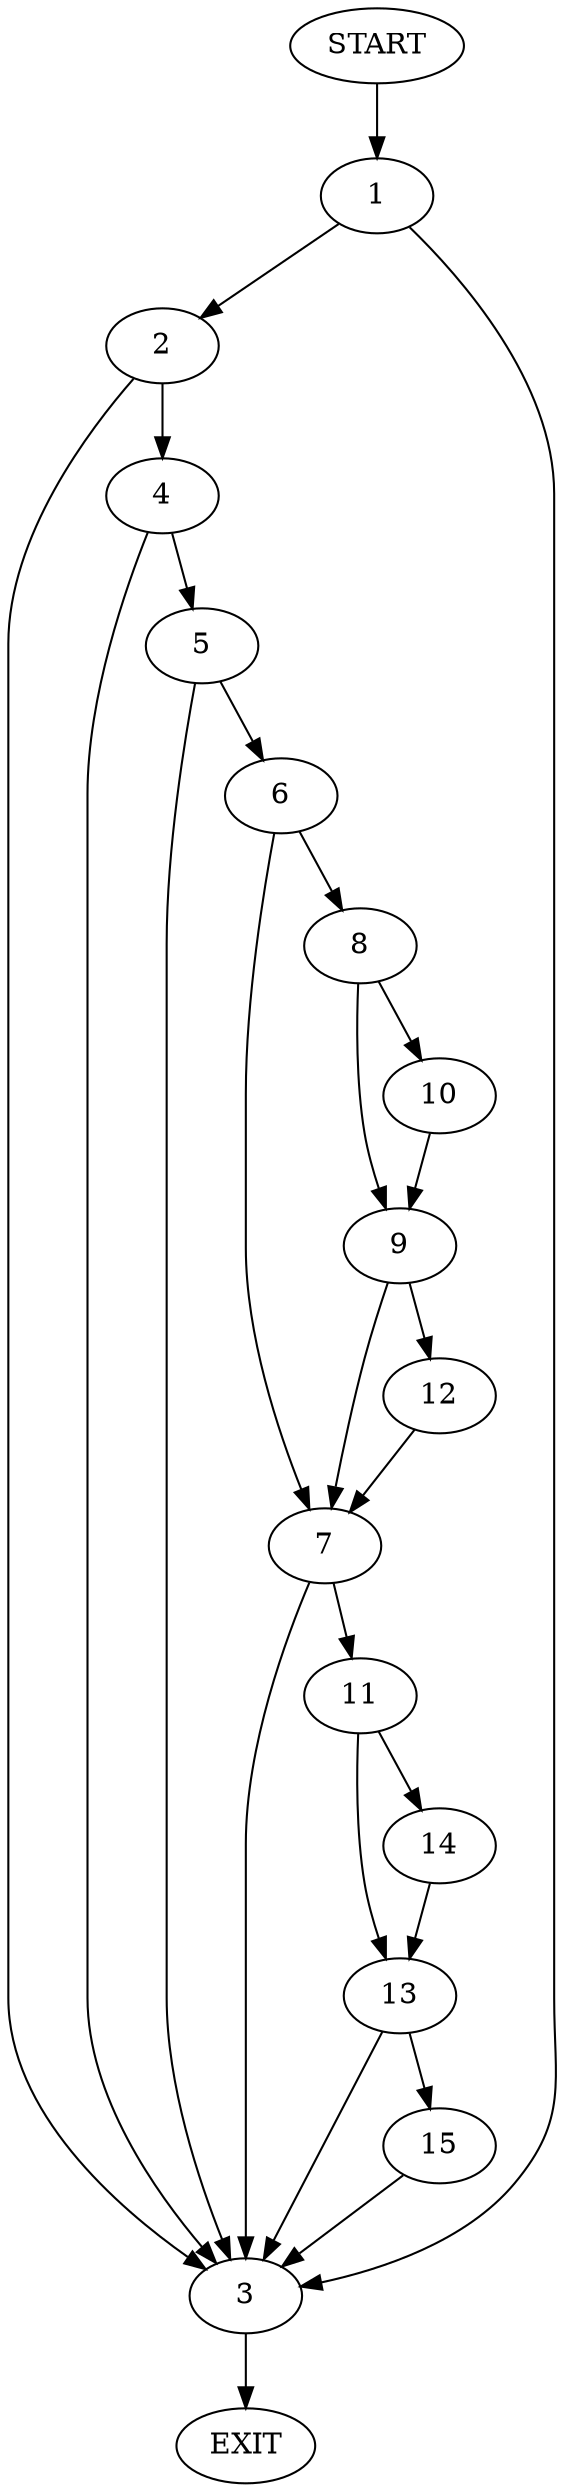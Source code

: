 digraph {
0 [label="START"]
16 [label="EXIT"]
0 -> 1
1 -> 2
1 -> 3
2 -> 4
2 -> 3
3 -> 16
4 -> 3
4 -> 5
5 -> 6
5 -> 3
6 -> 7
6 -> 8
8 -> 9
8 -> 10
7 -> 3
7 -> 11
10 -> 9
9 -> 7
9 -> 12
12 -> 7
11 -> 13
11 -> 14
13 -> 3
13 -> 15
14 -> 13
15 -> 3
}
